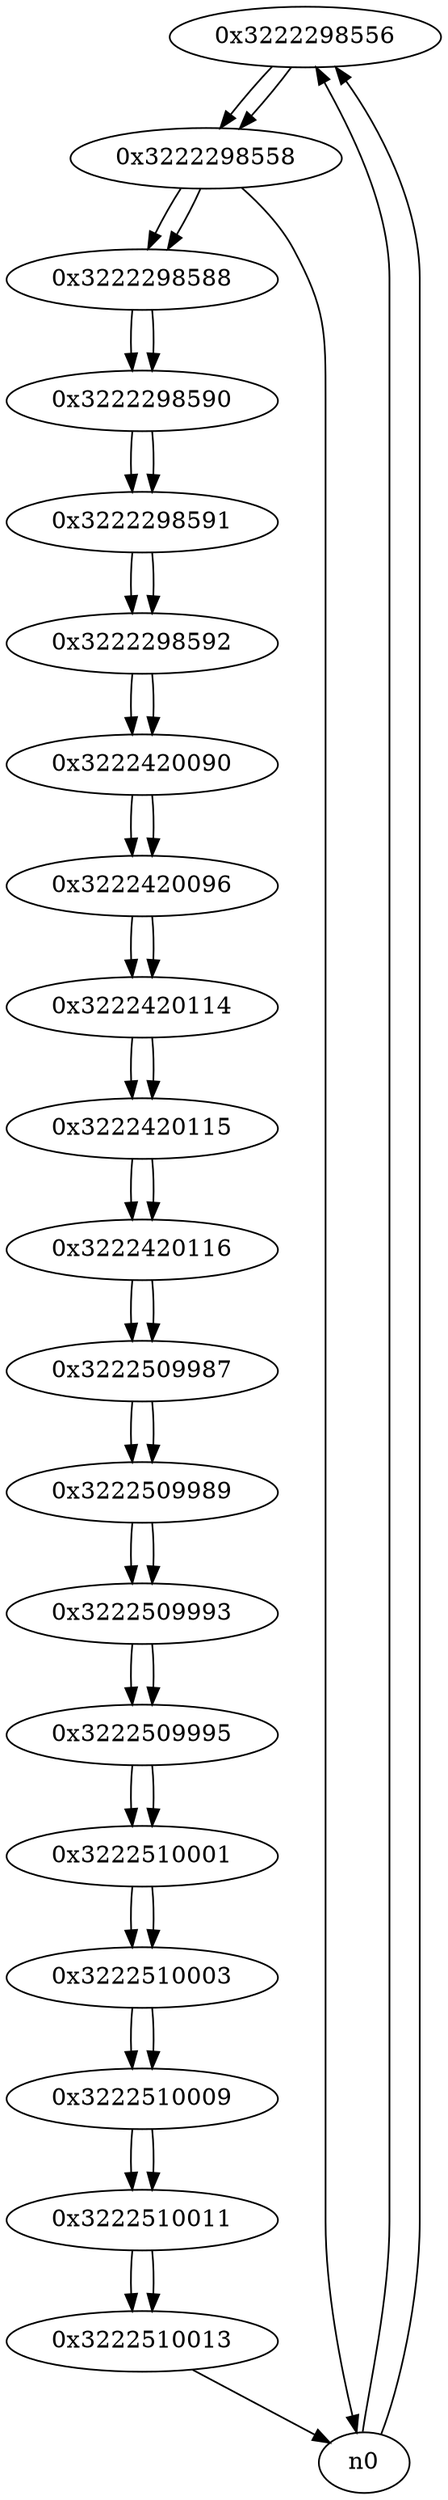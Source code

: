 digraph G{
/* nodes */
  n1 [label="0x3222298556"]
  n2 [label="0x3222298558"]
  n3 [label="0x3222298588"]
  n4 [label="0x3222298590"]
  n5 [label="0x3222298591"]
  n6 [label="0x3222298592"]
  n7 [label="0x3222420090"]
  n8 [label="0x3222420096"]
  n9 [label="0x3222420114"]
  n10 [label="0x3222420115"]
  n11 [label="0x3222420116"]
  n12 [label="0x3222509987"]
  n13 [label="0x3222509989"]
  n14 [label="0x3222509993"]
  n15 [label="0x3222509995"]
  n16 [label="0x3222510001"]
  n17 [label="0x3222510003"]
  n18 [label="0x3222510009"]
  n19 [label="0x3222510011"]
  n20 [label="0x3222510013"]
/* edges */
n1 -> n2;
n0 -> n1;
n0 -> n1;
n2 -> n3;
n2 -> n0;
n1 -> n2;
n3 -> n4;
n2 -> n3;
n4 -> n5;
n3 -> n4;
n5 -> n6;
n4 -> n5;
n6 -> n7;
n5 -> n6;
n7 -> n8;
n6 -> n7;
n8 -> n9;
n7 -> n8;
n9 -> n10;
n8 -> n9;
n10 -> n11;
n9 -> n10;
n11 -> n12;
n10 -> n11;
n12 -> n13;
n11 -> n12;
n13 -> n14;
n12 -> n13;
n14 -> n15;
n13 -> n14;
n15 -> n16;
n14 -> n15;
n16 -> n17;
n15 -> n16;
n17 -> n18;
n16 -> n17;
n18 -> n19;
n17 -> n18;
n19 -> n20;
n18 -> n19;
n20 -> n0;
n19 -> n20;
}
